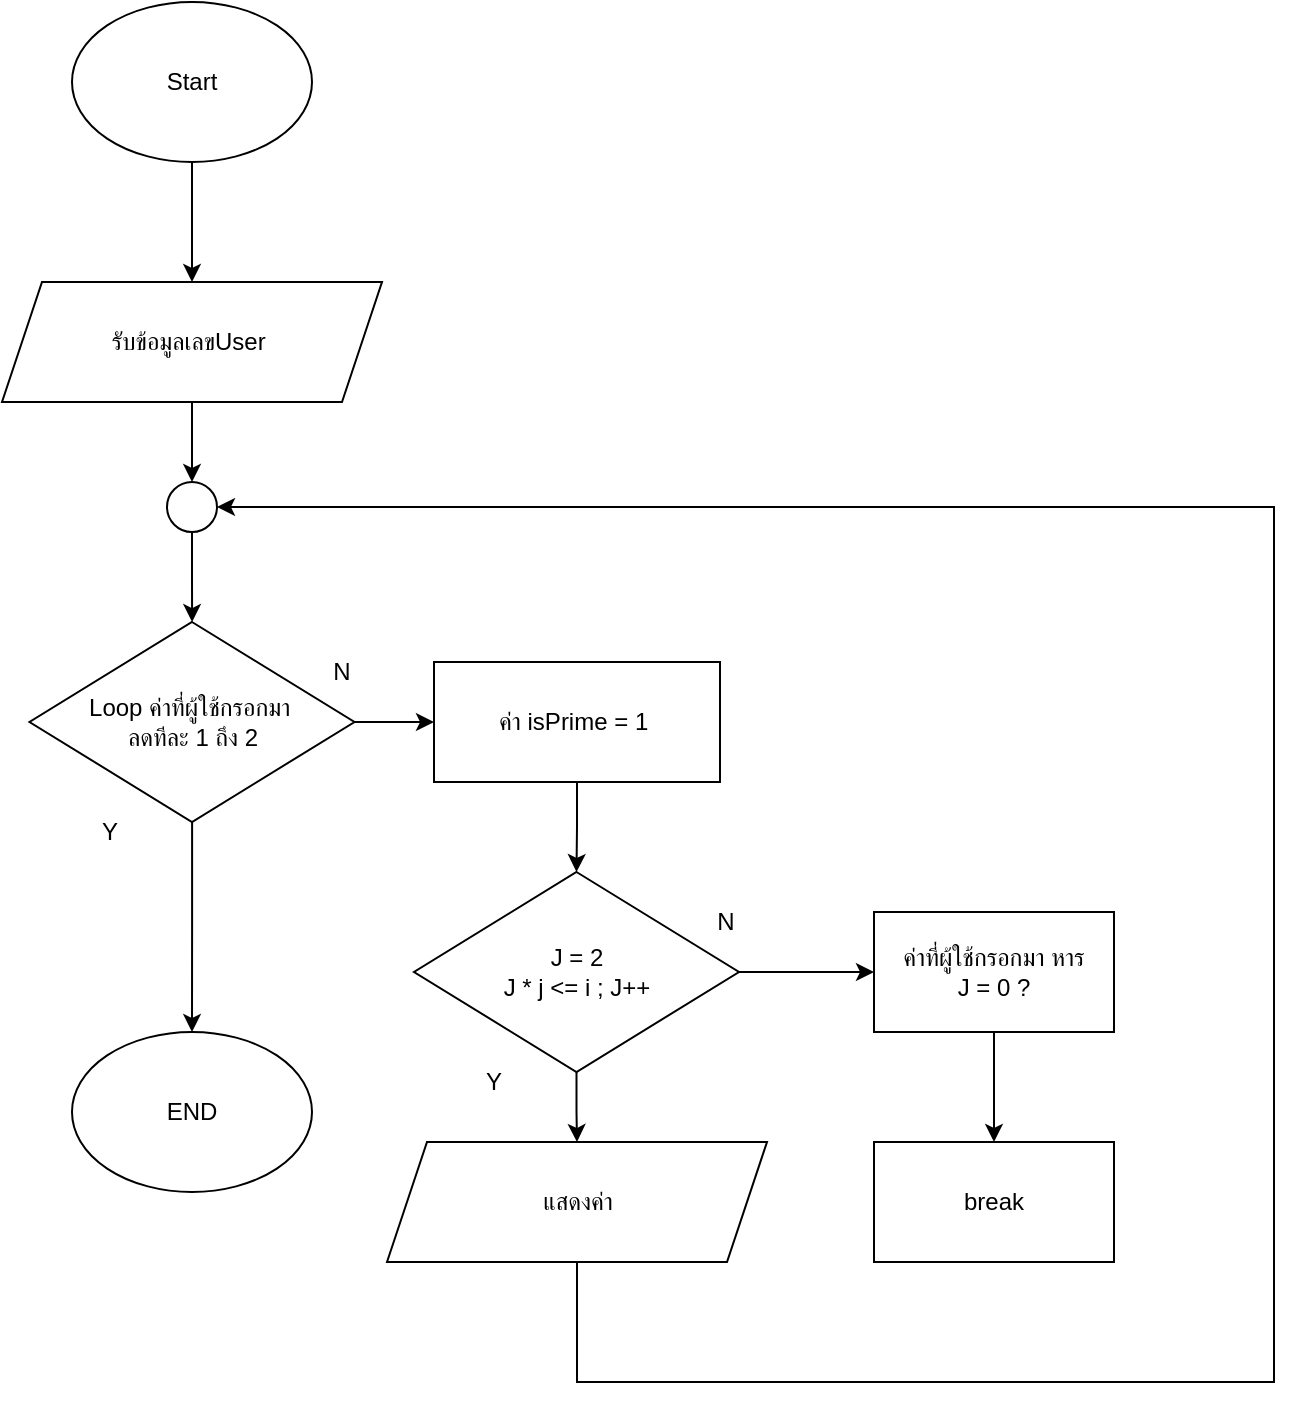 <mxfile version="25.0.1">
  <diagram name="หน้า-1" id="bX7ViIV-R1PDK09V0Yfu">
    <mxGraphModel dx="1388" dy="663" grid="1" gridSize="10" guides="1" tooltips="1" connect="1" arrows="1" fold="1" page="1" pageScale="1" pageWidth="827" pageHeight="1169" math="0" shadow="0">
      <root>
        <mxCell id="0" />
        <mxCell id="1" parent="0" />
        <mxCell id="XqavyRiX7k_gru05BtDZ-3" value="" style="edgeStyle=orthogonalEdgeStyle;rounded=0;orthogonalLoop=1;jettySize=auto;html=1;" edge="1" parent="1" source="XqavyRiX7k_gru05BtDZ-1" target="XqavyRiX7k_gru05BtDZ-2">
          <mxGeometry relative="1" as="geometry" />
        </mxCell>
        <mxCell id="XqavyRiX7k_gru05BtDZ-1" value="Start" style="ellipse;whiteSpace=wrap;html=1;" vertex="1" parent="1">
          <mxGeometry x="349" y="90" width="120" height="80" as="geometry" />
        </mxCell>
        <mxCell id="XqavyRiX7k_gru05BtDZ-8" value="" style="edgeStyle=orthogonalEdgeStyle;rounded=0;orthogonalLoop=1;jettySize=auto;html=1;" edge="1" parent="1" source="XqavyRiX7k_gru05BtDZ-4" target="XqavyRiX7k_gru05BtDZ-5">
          <mxGeometry relative="1" as="geometry" />
        </mxCell>
        <mxCell id="XqavyRiX7k_gru05BtDZ-2" value="รับข้อมูลเลขUser&amp;nbsp;" style="shape=parallelogram;perimeter=parallelogramPerimeter;whiteSpace=wrap;html=1;fixedSize=1;" vertex="1" parent="1">
          <mxGeometry x="314" y="230" width="190" height="60" as="geometry" />
        </mxCell>
        <mxCell id="XqavyRiX7k_gru05BtDZ-12" value="" style="edgeStyle=orthogonalEdgeStyle;rounded=0;orthogonalLoop=1;jettySize=auto;html=1;" edge="1" parent="1" source="XqavyRiX7k_gru05BtDZ-5" target="XqavyRiX7k_gru05BtDZ-10">
          <mxGeometry relative="1" as="geometry" />
        </mxCell>
        <mxCell id="XqavyRiX7k_gru05BtDZ-30" value="" style="edgeStyle=orthogonalEdgeStyle;rounded=0;orthogonalLoop=1;jettySize=auto;html=1;" edge="1" parent="1" source="XqavyRiX7k_gru05BtDZ-5" target="XqavyRiX7k_gru05BtDZ-29">
          <mxGeometry relative="1" as="geometry" />
        </mxCell>
        <mxCell id="XqavyRiX7k_gru05BtDZ-5" value="Loop ค่าที่ผู้ใช้กรอกมา&amp;nbsp;&lt;div&gt;ลดทีละ 1 ถึง&amp;nbsp;&lt;span style=&quot;background-color: initial;&quot;&gt;2&lt;/span&gt;&lt;/div&gt;" style="rhombus;whiteSpace=wrap;html=1;" vertex="1" parent="1">
          <mxGeometry x="327.75" y="400" width="162.5" height="100" as="geometry" />
        </mxCell>
        <mxCell id="XqavyRiX7k_gru05BtDZ-6" value="Y" style="text;html=1;align=center;verticalAlign=middle;whiteSpace=wrap;rounded=0;" vertex="1" parent="1">
          <mxGeometry x="337.5" y="490" width="60" height="30" as="geometry" />
        </mxCell>
        <mxCell id="XqavyRiX7k_gru05BtDZ-7" value="N" style="text;html=1;align=center;verticalAlign=middle;whiteSpace=wrap;rounded=0;" vertex="1" parent="1">
          <mxGeometry x="454" y="410" width="60" height="30" as="geometry" />
        </mxCell>
        <mxCell id="XqavyRiX7k_gru05BtDZ-9" value="" style="edgeStyle=orthogonalEdgeStyle;rounded=0;orthogonalLoop=1;jettySize=auto;html=1;" edge="1" parent="1" source="XqavyRiX7k_gru05BtDZ-2" target="XqavyRiX7k_gru05BtDZ-4">
          <mxGeometry relative="1" as="geometry">
            <mxPoint x="409" y="290" as="sourcePoint" />
            <mxPoint x="409" y="400" as="targetPoint" />
          </mxGeometry>
        </mxCell>
        <mxCell id="XqavyRiX7k_gru05BtDZ-4" value="" style="ellipse;whiteSpace=wrap;html=1;aspect=fixed;" vertex="1" parent="1">
          <mxGeometry x="396.5" y="330" width="25" height="25" as="geometry" />
        </mxCell>
        <mxCell id="XqavyRiX7k_gru05BtDZ-16" value="" style="edgeStyle=orthogonalEdgeStyle;rounded=0;orthogonalLoop=1;jettySize=auto;html=1;" edge="1" parent="1" source="XqavyRiX7k_gru05BtDZ-10" target="XqavyRiX7k_gru05BtDZ-13">
          <mxGeometry relative="1" as="geometry" />
        </mxCell>
        <mxCell id="XqavyRiX7k_gru05BtDZ-10" value="ค่า isPrime = 1&amp;nbsp;" style="rounded=0;whiteSpace=wrap;html=1;" vertex="1" parent="1">
          <mxGeometry x="530" y="420" width="143" height="60" as="geometry" />
        </mxCell>
        <mxCell id="XqavyRiX7k_gru05BtDZ-19" value="" style="edgeStyle=orthogonalEdgeStyle;rounded=0;orthogonalLoop=1;jettySize=auto;html=1;" edge="1" parent="1" source="XqavyRiX7k_gru05BtDZ-13" target="XqavyRiX7k_gru05BtDZ-18">
          <mxGeometry relative="1" as="geometry" />
        </mxCell>
        <mxCell id="XqavyRiX7k_gru05BtDZ-21" value="" style="edgeStyle=orthogonalEdgeStyle;rounded=0;orthogonalLoop=1;jettySize=auto;html=1;" edge="1" parent="1" source="XqavyRiX7k_gru05BtDZ-13" target="XqavyRiX7k_gru05BtDZ-20">
          <mxGeometry relative="1" as="geometry" />
        </mxCell>
        <mxCell id="XqavyRiX7k_gru05BtDZ-13" value="J = 2&lt;div&gt;J * j &amp;lt;= i ; J++&lt;/div&gt;" style="rhombus;whiteSpace=wrap;html=1;" vertex="1" parent="1">
          <mxGeometry x="520" y="525" width="162.5" height="100" as="geometry" />
        </mxCell>
        <mxCell id="XqavyRiX7k_gru05BtDZ-14" value="Y" style="text;html=1;align=center;verticalAlign=middle;whiteSpace=wrap;rounded=0;" vertex="1" parent="1">
          <mxGeometry x="529.75" y="615" width="60" height="30" as="geometry" />
        </mxCell>
        <mxCell id="XqavyRiX7k_gru05BtDZ-15" value="N" style="text;html=1;align=center;verticalAlign=middle;whiteSpace=wrap;rounded=0;" vertex="1" parent="1">
          <mxGeometry x="646.25" y="535" width="60" height="30" as="geometry" />
        </mxCell>
        <mxCell id="XqavyRiX7k_gru05BtDZ-27" value="" style="edgeStyle=orthogonalEdgeStyle;rounded=0;orthogonalLoop=1;jettySize=auto;html=1;" edge="1" parent="1" source="XqavyRiX7k_gru05BtDZ-18" target="XqavyRiX7k_gru05BtDZ-26">
          <mxGeometry relative="1" as="geometry" />
        </mxCell>
        <mxCell id="XqavyRiX7k_gru05BtDZ-18" value="ค่าที่ผู้ใช้กรอกมา หาร&lt;div&gt;J = 0 ?&lt;/div&gt;" style="rounded=0;whiteSpace=wrap;html=1;" vertex="1" parent="1">
          <mxGeometry x="750" y="545" width="120" height="60" as="geometry" />
        </mxCell>
        <mxCell id="XqavyRiX7k_gru05BtDZ-28" style="edgeStyle=orthogonalEdgeStyle;rounded=0;orthogonalLoop=1;jettySize=auto;html=1;entryX=1;entryY=0.5;entryDx=0;entryDy=0;" edge="1" parent="1" source="XqavyRiX7k_gru05BtDZ-20" target="XqavyRiX7k_gru05BtDZ-4">
          <mxGeometry relative="1" as="geometry">
            <Array as="points">
              <mxPoint x="602" y="780" />
              <mxPoint x="950" y="780" />
              <mxPoint x="950" y="343" />
            </Array>
          </mxGeometry>
        </mxCell>
        <mxCell id="XqavyRiX7k_gru05BtDZ-20" value="แสดงค่า" style="shape=parallelogram;perimeter=parallelogramPerimeter;whiteSpace=wrap;html=1;fixedSize=1;" vertex="1" parent="1">
          <mxGeometry x="506.5" y="660" width="190" height="60" as="geometry" />
        </mxCell>
        <mxCell id="XqavyRiX7k_gru05BtDZ-26" value="break" style="rounded=0;whiteSpace=wrap;html=1;" vertex="1" parent="1">
          <mxGeometry x="750" y="660" width="120" height="60" as="geometry" />
        </mxCell>
        <mxCell id="XqavyRiX7k_gru05BtDZ-29" value="END" style="ellipse;whiteSpace=wrap;html=1;" vertex="1" parent="1">
          <mxGeometry x="349" y="605" width="120" height="80" as="geometry" />
        </mxCell>
      </root>
    </mxGraphModel>
  </diagram>
</mxfile>
